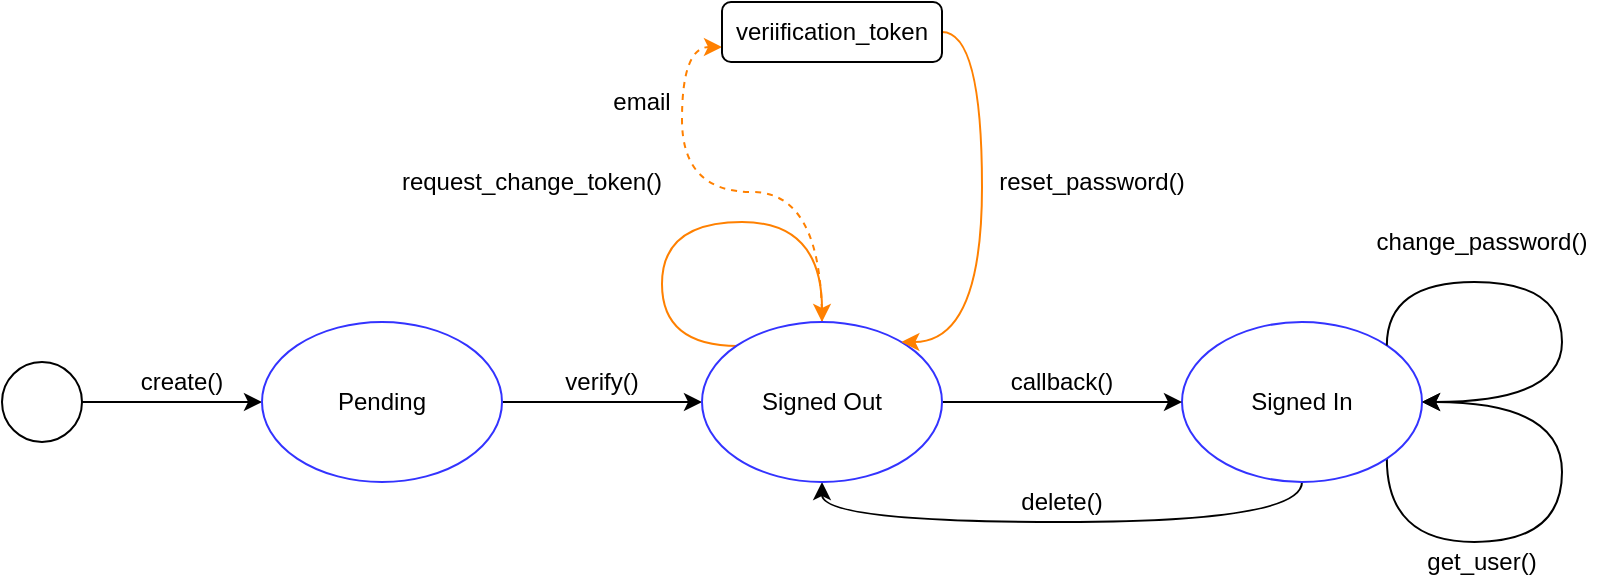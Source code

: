<mxfile version="14.9.3" type="device"><diagram id="C5RBs43oDa-KdzZeNtuy" name="Page-1"><mxGraphModel dx="1210" dy="794" grid="1" gridSize="10" guides="1" tooltips="1" connect="1" arrows="1" fold="1" page="1" pageScale="1" pageWidth="1169" pageHeight="827" math="0" shadow="0"><root><mxCell id="WIyWlLk6GJQsqaUBKTNV-0"/><mxCell id="WIyWlLk6GJQsqaUBKTNV-1" parent="WIyWlLk6GJQsqaUBKTNV-0"/><mxCell id="j_QDtXeHZrd40y2Qhzvs-2" value="&lt;br&gt;" style="edgeStyle=orthogonalEdgeStyle;rounded=0;orthogonalLoop=1;jettySize=auto;html=1;exitX=1;exitY=0.5;exitDx=0;exitDy=0;entryX=0;entryY=0.5;entryDx=0;entryDy=0;" edge="1" parent="WIyWlLk6GJQsqaUBKTNV-1" source="j_QDtXeHZrd40y2Qhzvs-0" target="j_QDtXeHZrd40y2Qhzvs-1"><mxGeometry relative="1" as="geometry"/></mxCell><mxCell id="j_QDtXeHZrd40y2Qhzvs-0" value="" style="ellipse;whiteSpace=wrap;html=1;aspect=fixed;" vertex="1" parent="WIyWlLk6GJQsqaUBKTNV-1"><mxGeometry x="70" y="330" width="40" height="40" as="geometry"/></mxCell><mxCell id="j_QDtXeHZrd40y2Qhzvs-6" style="edgeStyle=orthogonalEdgeStyle;rounded=0;orthogonalLoop=1;jettySize=auto;html=1;entryX=0;entryY=0.5;entryDx=0;entryDy=0;" edge="1" parent="WIyWlLk6GJQsqaUBKTNV-1" source="j_QDtXeHZrd40y2Qhzvs-1" target="j_QDtXeHZrd40y2Qhzvs-4"><mxGeometry relative="1" as="geometry"/></mxCell><mxCell id="j_QDtXeHZrd40y2Qhzvs-1" value="Pending" style="ellipse;whiteSpace=wrap;html=1;strokeColor=#3333FF;" vertex="1" parent="WIyWlLk6GJQsqaUBKTNV-1"><mxGeometry x="200" y="310" width="120" height="80" as="geometry"/></mxCell><mxCell id="j_QDtXeHZrd40y2Qhzvs-10" style="edgeStyle=orthogonalEdgeStyle;orthogonalLoop=1;jettySize=auto;html=1;entryX=0.5;entryY=1;entryDx=0;entryDy=0;exitX=0.5;exitY=1;exitDx=0;exitDy=0;curved=1;" edge="1" parent="WIyWlLk6GJQsqaUBKTNV-1" source="j_QDtXeHZrd40y2Qhzvs-3" target="j_QDtXeHZrd40y2Qhzvs-4"><mxGeometry relative="1" as="geometry"/></mxCell><mxCell id="j_QDtXeHZrd40y2Qhzvs-19" style="edgeStyle=orthogonalEdgeStyle;orthogonalLoop=1;jettySize=auto;html=1;exitX=1;exitY=1;exitDx=0;exitDy=0;curved=1;" edge="1" parent="WIyWlLk6GJQsqaUBKTNV-1" source="j_QDtXeHZrd40y2Qhzvs-3"><mxGeometry relative="1" as="geometry"><mxPoint x="780" y="350" as="targetPoint"/><Array as="points"><mxPoint x="762" y="420"/><mxPoint x="850" y="420"/><mxPoint x="850" y="350"/></Array></mxGeometry></mxCell><mxCell id="j_QDtXeHZrd40y2Qhzvs-3" value="Signed In" style="ellipse;whiteSpace=wrap;html=1;strokeColor=#3333FF;" vertex="1" parent="WIyWlLk6GJQsqaUBKTNV-1"><mxGeometry x="660" y="310" width="120" height="80" as="geometry"/></mxCell><mxCell id="j_QDtXeHZrd40y2Qhzvs-8" style="edgeStyle=orthogonalEdgeStyle;rounded=0;orthogonalLoop=1;jettySize=auto;html=1;exitX=1;exitY=0.5;exitDx=0;exitDy=0;" edge="1" parent="WIyWlLk6GJQsqaUBKTNV-1" source="j_QDtXeHZrd40y2Qhzvs-4" target="j_QDtXeHZrd40y2Qhzvs-3"><mxGeometry relative="1" as="geometry"/></mxCell><mxCell id="j_QDtXeHZrd40y2Qhzvs-15" style="edgeStyle=orthogonalEdgeStyle;orthogonalLoop=1;jettySize=auto;html=1;entryX=0.5;entryY=0;entryDx=0;entryDy=0;curved=1;strokeColor=#FF8000;" edge="1" parent="WIyWlLk6GJQsqaUBKTNV-1" target="j_QDtXeHZrd40y2Qhzvs-4"><mxGeometry relative="1" as="geometry"><mxPoint x="438" y="322" as="sourcePoint"/><Array as="points"><mxPoint x="400" y="322"/><mxPoint x="400" y="260"/><mxPoint x="480" y="260"/></Array></mxGeometry></mxCell><mxCell id="j_QDtXeHZrd40y2Qhzvs-21" style="edgeStyle=orthogonalEdgeStyle;curved=1;orthogonalLoop=1;jettySize=auto;html=1;entryX=0;entryY=0.75;entryDx=0;entryDy=0;strokeColor=#FF8000;dashed=1;" edge="1" parent="WIyWlLk6GJQsqaUBKTNV-1" source="j_QDtXeHZrd40y2Qhzvs-4" target="j_QDtXeHZrd40y2Qhzvs-14"><mxGeometry relative="1" as="geometry"/></mxCell><mxCell id="j_QDtXeHZrd40y2Qhzvs-4" value="Signed Out" style="ellipse;whiteSpace=wrap;html=1;strokeColor=#3333FF;" vertex="1" parent="WIyWlLk6GJQsqaUBKTNV-1"><mxGeometry x="420" y="310" width="120" height="80" as="geometry"/></mxCell><mxCell id="j_QDtXeHZrd40y2Qhzvs-5" value="create()" style="text;html=1;strokeColor=none;fillColor=none;align=center;verticalAlign=middle;whiteSpace=wrap;rounded=0;" vertex="1" parent="WIyWlLk6GJQsqaUBKTNV-1"><mxGeometry x="140" y="330" width="40" height="20" as="geometry"/></mxCell><mxCell id="j_QDtXeHZrd40y2Qhzvs-7" value="verify()" style="text;html=1;strokeColor=none;fillColor=none;align=center;verticalAlign=middle;whiteSpace=wrap;rounded=0;" vertex="1" parent="WIyWlLk6GJQsqaUBKTNV-1"><mxGeometry x="350" y="330" width="40" height="20" as="geometry"/></mxCell><mxCell id="j_QDtXeHZrd40y2Qhzvs-9" value="callback()" style="text;html=1;strokeColor=none;fillColor=none;align=center;verticalAlign=middle;whiteSpace=wrap;rounded=0;" vertex="1" parent="WIyWlLk6GJQsqaUBKTNV-1"><mxGeometry x="580" y="330" width="40" height="20" as="geometry"/></mxCell><mxCell id="j_QDtXeHZrd40y2Qhzvs-11" value="delete()" style="text;html=1;strokeColor=none;fillColor=none;align=center;verticalAlign=middle;whiteSpace=wrap;rounded=0;" vertex="1" parent="WIyWlLk6GJQsqaUBKTNV-1"><mxGeometry x="580" y="390" width="40" height="20" as="geometry"/></mxCell><mxCell id="j_QDtXeHZrd40y2Qhzvs-12" style="edgeStyle=orthogonalEdgeStyle;orthogonalLoop=1;jettySize=auto;html=1;exitX=1;exitY=0;exitDx=0;exitDy=0;entryX=1;entryY=0.5;entryDx=0;entryDy=0;curved=1;" edge="1" parent="WIyWlLk6GJQsqaUBKTNV-1" source="j_QDtXeHZrd40y2Qhzvs-3" target="j_QDtXeHZrd40y2Qhzvs-3"><mxGeometry relative="1" as="geometry"><mxPoint x="800" y="470" as="targetPoint"/><Array as="points"><mxPoint x="762" y="290"/><mxPoint x="850" y="290"/><mxPoint x="850" y="350"/></Array></mxGeometry></mxCell><mxCell id="j_QDtXeHZrd40y2Qhzvs-13" value="change_password()" style="text;html=1;strokeColor=none;fillColor=none;align=center;verticalAlign=middle;whiteSpace=wrap;rounded=0;" vertex="1" parent="WIyWlLk6GJQsqaUBKTNV-1"><mxGeometry x="750" y="260" width="120" height="20" as="geometry"/></mxCell><mxCell id="j_QDtXeHZrd40y2Qhzvs-16" style="edgeStyle=orthogonalEdgeStyle;orthogonalLoop=1;jettySize=auto;html=1;exitX=1;exitY=0.5;exitDx=0;exitDy=0;curved=1;strokeColor=#FF8000;" edge="1" parent="WIyWlLk6GJQsqaUBKTNV-1" source="j_QDtXeHZrd40y2Qhzvs-14" target="j_QDtXeHZrd40y2Qhzvs-4"><mxGeometry relative="1" as="geometry"><Array as="points"><mxPoint x="560" y="165"/><mxPoint x="560" y="320"/></Array></mxGeometry></mxCell><mxCell id="j_QDtXeHZrd40y2Qhzvs-14" value="veriification_token" style="rounded=1;whiteSpace=wrap;html=1;" vertex="1" parent="WIyWlLk6GJQsqaUBKTNV-1"><mxGeometry x="430" y="150" width="110" height="30" as="geometry"/></mxCell><mxCell id="j_QDtXeHZrd40y2Qhzvs-17" value="request_change_token()" style="text;html=1;strokeColor=none;fillColor=none;align=center;verticalAlign=middle;whiteSpace=wrap;rounded=0;" vertex="1" parent="WIyWlLk6GJQsqaUBKTNV-1"><mxGeometry x="260" y="230" width="150" height="20" as="geometry"/></mxCell><mxCell id="j_QDtXeHZrd40y2Qhzvs-18" value="reset_password()" style="text;html=1;strokeColor=none;fillColor=none;align=center;verticalAlign=middle;whiteSpace=wrap;rounded=0;" vertex="1" parent="WIyWlLk6GJQsqaUBKTNV-1"><mxGeometry x="550" y="230" width="130" height="20" as="geometry"/></mxCell><mxCell id="j_QDtXeHZrd40y2Qhzvs-20" value="get_user()" style="text;html=1;strokeColor=none;fillColor=none;align=center;verticalAlign=middle;whiteSpace=wrap;rounded=0;" vertex="1" parent="WIyWlLk6GJQsqaUBKTNV-1"><mxGeometry x="770" y="420" width="80" height="20" as="geometry"/></mxCell><mxCell id="j_QDtXeHZrd40y2Qhzvs-22" value="email" style="text;html=1;strokeColor=none;fillColor=none;align=center;verticalAlign=middle;whiteSpace=wrap;rounded=0;" vertex="1" parent="WIyWlLk6GJQsqaUBKTNV-1"><mxGeometry x="370" y="190" width="40" height="20" as="geometry"/></mxCell></root></mxGraphModel></diagram></mxfile>